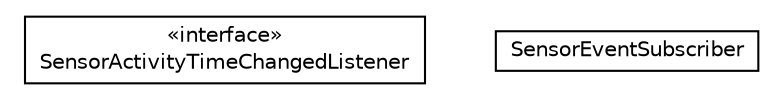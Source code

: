 #!/usr/local/bin/dot
#
# Class diagram 
# Generated by UMLGraph version R5_6-24-gf6e263 (http://www.umlgraph.org/)
#

digraph G {
	edge [fontname="Helvetica",fontsize=10,labelfontname="Helvetica",labelfontsize=10];
	node [fontname="Helvetica",fontsize=10,shape=plaintext];
	nodesep=0.25;
	ranksep=0.5;
	// org.universAAL.ucc.subscriber.SensorActivityTimeChangedListener
	c23533 [label=<<table title="org.universAAL.ucc.subscriber.SensorActivityTimeChangedListener" border="0" cellborder="1" cellspacing="0" cellpadding="2" port="p" href="./SensorActivityTimeChangedListener.html">
		<tr><td><table border="0" cellspacing="0" cellpadding="1">
<tr><td align="center" balign="center"> &#171;interface&#187; </td></tr>
<tr><td align="center" balign="center"> SensorActivityTimeChangedListener </td></tr>
		</table></td></tr>
		</table>>, URL="./SensorActivityTimeChangedListener.html", fontname="Helvetica", fontcolor="black", fontsize=10.0];
	// org.universAAL.ucc.subscriber.SensorEventSubscriber
	c23534 [label=<<table title="org.universAAL.ucc.subscriber.SensorEventSubscriber" border="0" cellborder="1" cellspacing="0" cellpadding="2" port="p" href="./SensorEventSubscriber.html">
		<tr><td><table border="0" cellspacing="0" cellpadding="1">
<tr><td align="center" balign="center"> SensorEventSubscriber </td></tr>
		</table></td></tr>
		</table>>, URL="./SensorEventSubscriber.html", fontname="Helvetica", fontcolor="black", fontsize=10.0];
}

